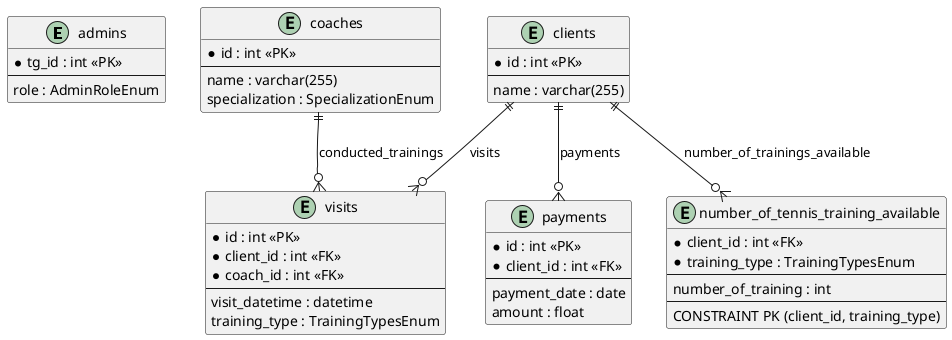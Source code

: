 @startuml

entity "admins" {
    *tg_id : int <<PK>>
    --
    role : AdminRoleEnum
}

entity "clients" as users {
    *id : int <<PK>>
    --
    name : varchar(255)
}

entity "coaches" {
    *id : int <<PK>>
    --
    name : varchar(255)
    specialization : SpecializationEnum
}

entity "number_of_tennis_training_available" as tennis_balances {
    *client_id : int <<FK>>
    *training_type : TrainingTypesEnum
    --
    number_of_training : int
    --
    CONSTRAINT PK (client_id, training_type)
}

entity "visits" as visits {
    *id : int <<PK>>
    *client_id : int <<FK>>
    *coach_id : int <<FK>>
    --
    visit_datetime : datetime
    training_type : TrainingTypesEnum
}

entity "payments" as payments {
    *id : int <<PK>>
    *client_id : int <<FK>>
    --
    payment_date : date
    amount : float
}

users ||--o{ tennis_balances : "number_of_trainings_available"
users ||--o{ visits : "visits"
users ||--o{ payments : "payments"
coaches ||--o{ visits : "conducted_trainings"

@enduml
